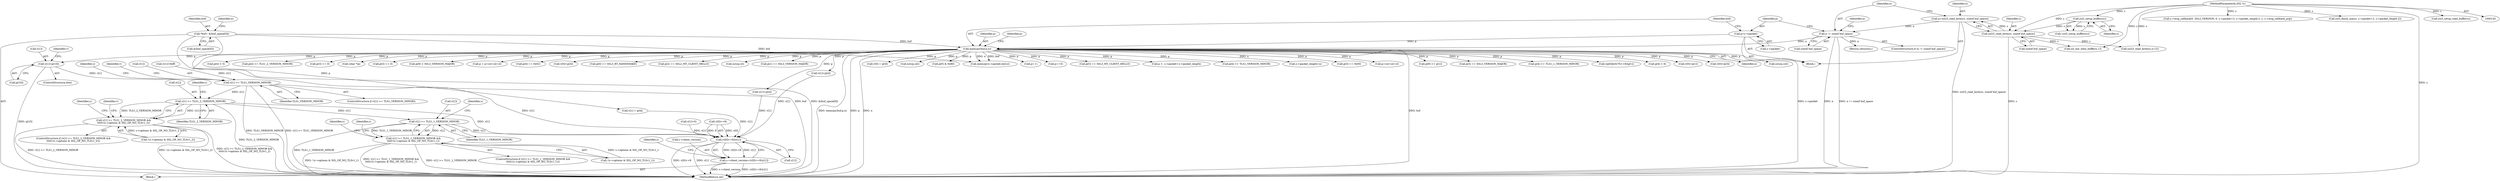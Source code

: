 digraph "0_openssl_26a59d9b46574e457870197dffa802871b4c8fc7_0@pointer" {
"1000501" [label="(Call,v[1]=p[10])"];
"1000213" [label="(Call,memcpy(buf,p,n))"];
"1000150" [label="(Call,*buf= &(buf_space[0]))"];
"1000208" [label="(Call,p=s->packet)"];
"1000202" [label="(Call,n != sizeof buf_space)"];
"1000195" [label="(Call,n=ssl23_read_bytes(s, sizeof buf_space))"];
"1000197" [label="(Call,ssl23_read_bytes(s, sizeof buf_space))"];
"1000192" [label="(Call,ssl3_setup_buffers(s))"];
"1000146" [label="(MethodParameterIn,SSL *s)"];
"1000509" [label="(Call,v[1] >= TLS1_VERSION_MINOR)"];
"1000517" [label="(Call,v[1] >= TLS1_2_VERSION_MINOR)"];
"1000516" [label="(Call,v[1] >= TLS1_2_VERSION_MINOR &&\n\t\t\t\t\t!(s->options & SSL_OP_NO_TLSv1_2))"];
"1000540" [label="(Call,v[1] >= TLS1_1_VERSION_MINOR)"];
"1000539" [label="(Call,v[1] >= TLS1_1_VERSION_MINOR &&\n\t\t\t\t\t!(s->options & SSL_OP_NO_TLSv1_1))"];
"1001256" [label="(Call,(v[0]<<8)|v[1])"];
"1001252" [label="(Call,s->client_version=(v[0]<<8)|v[1])"];
"1000538" [label="(ControlStructure,if (v[1] >= TLS1_1_VERSION_MINOR &&\n\t\t\t\t\t!(s->options & SSL_OP_NO_TLSv1_1)))"];
"1000192" [label="(Call,ssl3_setup_buffers(s))"];
"1000720" [label="(Call,v[0] = p[3])"];
"1000796" [label="(Call,s->msg_callback(0, SSL2_VERSION, 0, s->packet+2, s->packet_length-2, s, s->msg_callback_arg))"];
"1000544" [label="(Identifier,TLS1_1_VERSION_MINOR)"];
"1000825" [label="(Call,n2s(p,sil))"];
"1000219" [label="(Call,p[0] & 0x80)"];
"1001114" [label="(Call,memcpy(s->packet,buf,n))"];
"1000199" [label="(Call,sizeof buf_space)"];
"1000519" [label="(Identifier,v)"];
"1001000" [label="(Call,p++)"];
"1000208" [label="(Call,p=s->packet)"];
"1000819" [label="(Call,p+=5)"];
"1000542" [label="(Identifier,v)"];
"1000202" [label="(Call,n != sizeof buf_space)"];
"1000440" [label="(Call,p[5] == SSL3_MT_CLIENT_HELLO)"];
"1000166" [label="(Identifier,n)"];
"1000985" [label="(Call,p <  s->packet+s->packet_length)"];
"1000513" [label="(Identifier,TLS1_VERSION_MINOR)"];
"1000539" [label="(Call,v[1] >= TLS1_1_VERSION_MINOR &&\n\t\t\t\t\t!(s->options & SSL_OP_NO_TLSv1_1))"];
"1000290" [label="(Call,p[4] >= TLS1_VERSION_MINOR)"];
"1000516" [label="(Call,v[1] >= TLS1_2_VERSION_MINOR &&\n\t\t\t\t\t!(s->options & SSL_OP_NO_TLSv1_2))"];
"1001256" [label="(Call,(v[0]<<8)|v[1])"];
"1000250" [label="(Call,v[1]=p[4])"];
"1001080" [label="(Call,s->packet_length=n)"];
"1000232" [label="(Call,p[3] == 0x00)"];
"1000565" [label="(Identifier,s)"];
"1000521" [label="(Identifier,TLS1_2_VERSION_MINOR)"];
"1000977" [label="(Call,p+csl+sil+cl)"];
"1000500" [label="(ControlStructure,else)"];
"1000180" [label="(Block,)"];
"1000282" [label="(Call,v[1]=p[4])"];
"1000457" [label="(Call,p[9] >= p[1])"];
"1000269" [label="(Call,p[3] == SSL3_VERSION_MAJOR)"];
"1000323" [label="(Call,p[4] >= TLS1_1_VERSION_MINOR)"];
"1000736" [label="(Call,((p[0]&0x7f)<<8)|p[1])"];
"1000151" [label="(Identifier,buf)"];
"1000479" [label="(Call,p[4] < 6)"];
"1000508" [label="(ControlStructure,if (v[1] >= TLS1_VERSION_MINOR))"];
"1000185" [label="(Call,v[1]=0)"];
"1000465" [label="(Call,v[0]=p[1])"];
"1000204" [label="(Call,sizeof buf_space)"];
"1000215" [label="(Identifier,p)"];
"1000545" [label="(Call,!(s->options & SSL_OP_NO_TLSv1_1))"];
"1000554" [label="(Identifier,s)"];
"1001257" [label="(Call,v[0]<<8)"];
"1001262" [label="(Call,v[1])"];
"1000243" [label="(Call,v[0]=p[3])"];
"1000147" [label="(Block,)"];
"1000548" [label="(Identifier,s)"];
"1000216" [label="(Identifier,n)"];
"1000515" [label="(ControlStructure,if (v[1] >= TLS1_2_VERSION_MINOR &&\n\t\t\t\t\t!(s->options & SSL_OP_NO_TLSv1_2)))"];
"1000822" [label="(Call,n2s(p,csl))"];
"1000452" [label="(Call,p[4] < 5)"];
"1000510" [label="(Call,v[1])"];
"1001076" [label="(Call,ssl_init_wbio_buffer(s,1))"];
"1000495" [label="(Call,v[1]=0xff)"];
"1000540" [label="(Call,v[1] >= TLS1_1_VERSION_MINOR)"];
"1000193" [label="(Identifier,s)"];
"1000780" [label="(Call,ssl3_finish_mac(s, s->packet+2, s->packet_length-2))"];
"1000727" [label="(Call,v[1] = p[4])"];
"1000298" [label="(Call,p[4] >= TLS1_2_VERSION_MINOR)"];
"1000206" [label="(Return,return(n);)"];
"1000447" [label="(Call,p[3] == 0)"];
"1000522" [label="(Call,!(s->options & SSL_OP_NO_TLSv1_2))"];
"1000635" [label="(Call,(char *)p)"];
"1000511" [label="(Identifier,v)"];
"1000210" [label="(Call,s->packet)"];
"1000203" [label="(Identifier,n)"];
"1001252" [label="(Call,s->client_version=(v[0]<<8)|v[1])"];
"1001097" [label="(Call,ssl3_setup_read_buffer(s))"];
"1000150" [label="(Call,*buf= &(buf_space[0]))"];
"1000541" [label="(Call,v[1])"];
"1000525" [label="(Identifier,s)"];
"1000201" [label="(ControlStructure,if (n != sizeof buf_space))"];
"1000474" [label="(Call,p[3] == 0)"];
"1000509" [label="(Call,v[1] >= TLS1_VERSION_MINOR)"];
"1000518" [label="(Call,v[1])"];
"1000197" [label="(Call,ssl23_read_bytes(s, sizeof buf_space))"];
"1000209" [label="(Identifier,p)"];
"1000505" [label="(Call,p[10])"];
"1000531" [label="(Identifier,s)"];
"1001267" [label="(Identifier,s)"];
"1000501" [label="(Call,v[1]=p[10])"];
"1000490" [label="(Call,p[9] > SSL3_VERSION_MAJOR)"];
"1000975" [label="(Call,p = p+csl+sil+cl)"];
"1000207" [label="(Identifier,n)"];
"1000214" [label="(Identifier,buf)"];
"1000221" [label="(Identifier,p)"];
"1000237" [label="(Call,p[4] == 0x02)"];
"1000152" [label="(Call,&(buf_space[0]))"];
"1000196" [label="(Identifier,n)"];
"1000600" [label="(Identifier,s)"];
"1000502" [label="(Call,v[1])"];
"1000517" [label="(Call,v[1] >= TLS1_2_VERSION_MINOR)"];
"1000195" [label="(Call,n=ssl23_read_bytes(s, sizeof buf_space))"];
"1000275" [label="(Call,v[0]=p[3])"];
"1001274" [label="(MethodReturn,int)"];
"1001253" [label="(Call,s->client_version)"];
"1000428" [label="(Call,p[0] == SSL3_RT_HANDSHAKE)"];
"1000769" [label="(Call,ssl23_read_bytes(s,n+2))"];
"1000224" [label="(Call,p[2] == SSL2_MT_CLIENT_HELLO)"];
"1000198" [label="(Identifier,s)"];
"1000191" [label="(Call,!ssl3_setup_buffers(s))"];
"1000828" [label="(Call,n2s(p,cl))"];
"1000146" [label="(MethodParameterIn,SSL *s)"];
"1000434" [label="(Call,p[1] == SSL3_VERSION_MAJOR)"];
"1000213" [label="(Call,memcpy(buf,p,n))"];
"1000501" -> "1000500"  [label="AST: "];
"1000501" -> "1000505"  [label="CFG: "];
"1000502" -> "1000501"  [label="AST: "];
"1000505" -> "1000501"  [label="AST: "];
"1000511" -> "1000501"  [label="CFG: "];
"1000501" -> "1001274"  [label="DDG: p[10]"];
"1000213" -> "1000501"  [label="DDG: p"];
"1000501" -> "1000509"  [label="DDG: v[1]"];
"1000213" -> "1000180"  [label="AST: "];
"1000213" -> "1000216"  [label="CFG: "];
"1000214" -> "1000213"  [label="AST: "];
"1000215" -> "1000213"  [label="AST: "];
"1000216" -> "1000213"  [label="AST: "];
"1000221" -> "1000213"  [label="CFG: "];
"1000213" -> "1001274"  [label="DDG: n"];
"1000213" -> "1001274"  [label="DDG: buf"];
"1000213" -> "1001274"  [label="DDG: memcpy(buf,p,n)"];
"1000213" -> "1001274"  [label="DDG: p"];
"1000150" -> "1000213"  [label="DDG: buf"];
"1000208" -> "1000213"  [label="DDG: p"];
"1000202" -> "1000213"  [label="DDG: n"];
"1000213" -> "1000219"  [label="DDG: p"];
"1000213" -> "1000224"  [label="DDG: p"];
"1000213" -> "1000232"  [label="DDG: p"];
"1000213" -> "1000237"  [label="DDG: p"];
"1000213" -> "1000243"  [label="DDG: p"];
"1000213" -> "1000250"  [label="DDG: p"];
"1000213" -> "1000269"  [label="DDG: p"];
"1000213" -> "1000275"  [label="DDG: p"];
"1000213" -> "1000282"  [label="DDG: p"];
"1000213" -> "1000290"  [label="DDG: p"];
"1000213" -> "1000298"  [label="DDG: p"];
"1000213" -> "1000323"  [label="DDG: p"];
"1000213" -> "1000428"  [label="DDG: p"];
"1000213" -> "1000434"  [label="DDG: p"];
"1000213" -> "1000440"  [label="DDG: p"];
"1000213" -> "1000447"  [label="DDG: p"];
"1000213" -> "1000452"  [label="DDG: p"];
"1000213" -> "1000457"  [label="DDG: p"];
"1000213" -> "1000465"  [label="DDG: p"];
"1000213" -> "1000474"  [label="DDG: p"];
"1000213" -> "1000479"  [label="DDG: p"];
"1000213" -> "1000490"  [label="DDG: p"];
"1000213" -> "1000635"  [label="DDG: p"];
"1000213" -> "1000720"  [label="DDG: p"];
"1000213" -> "1000727"  [label="DDG: p"];
"1000213" -> "1000736"  [label="DDG: p"];
"1000213" -> "1000819"  [label="DDG: p"];
"1000213" -> "1000822"  [label="DDG: p"];
"1000213" -> "1000825"  [label="DDG: p"];
"1000213" -> "1000828"  [label="DDG: p"];
"1000213" -> "1000975"  [label="DDG: p"];
"1000213" -> "1000977"  [label="DDG: p"];
"1000213" -> "1000985"  [label="DDG: p"];
"1000213" -> "1001000"  [label="DDG: p"];
"1000213" -> "1001080"  [label="DDG: n"];
"1000213" -> "1001114"  [label="DDG: buf"];
"1000213" -> "1001114"  [label="DDG: n"];
"1000150" -> "1000147"  [label="AST: "];
"1000150" -> "1000152"  [label="CFG: "];
"1000151" -> "1000150"  [label="AST: "];
"1000152" -> "1000150"  [label="AST: "];
"1000166" -> "1000150"  [label="CFG: "];
"1000150" -> "1001274"  [label="DDG: buf"];
"1000150" -> "1001274"  [label="DDG: &(buf_space[0])"];
"1000150" -> "1001114"  [label="DDG: buf"];
"1000208" -> "1000180"  [label="AST: "];
"1000208" -> "1000210"  [label="CFG: "];
"1000209" -> "1000208"  [label="AST: "];
"1000210" -> "1000208"  [label="AST: "];
"1000214" -> "1000208"  [label="CFG: "];
"1000208" -> "1001274"  [label="DDG: s->packet"];
"1000202" -> "1000201"  [label="AST: "];
"1000202" -> "1000204"  [label="CFG: "];
"1000203" -> "1000202"  [label="AST: "];
"1000204" -> "1000202"  [label="AST: "];
"1000207" -> "1000202"  [label="CFG: "];
"1000209" -> "1000202"  [label="CFG: "];
"1000202" -> "1001274"  [label="DDG: n"];
"1000202" -> "1001274"  [label="DDG: n != sizeof buf_space"];
"1000195" -> "1000202"  [label="DDG: n"];
"1000202" -> "1000206"  [label="DDG: n"];
"1000195" -> "1000180"  [label="AST: "];
"1000195" -> "1000197"  [label="CFG: "];
"1000196" -> "1000195"  [label="AST: "];
"1000197" -> "1000195"  [label="AST: "];
"1000203" -> "1000195"  [label="CFG: "];
"1000195" -> "1001274"  [label="DDG: ssl23_read_bytes(s, sizeof buf_space)"];
"1000197" -> "1000195"  [label="DDG: s"];
"1000197" -> "1000199"  [label="CFG: "];
"1000198" -> "1000197"  [label="AST: "];
"1000199" -> "1000197"  [label="AST: "];
"1000197" -> "1001274"  [label="DDG: s"];
"1000192" -> "1000197"  [label="DDG: s"];
"1000146" -> "1000197"  [label="DDG: s"];
"1000197" -> "1000769"  [label="DDG: s"];
"1000197" -> "1001076"  [label="DDG: s"];
"1000192" -> "1000191"  [label="AST: "];
"1000192" -> "1000193"  [label="CFG: "];
"1000193" -> "1000192"  [label="AST: "];
"1000191" -> "1000192"  [label="CFG: "];
"1000192" -> "1000191"  [label="DDG: s"];
"1000146" -> "1000192"  [label="DDG: s"];
"1000146" -> "1000145"  [label="AST: "];
"1000146" -> "1001274"  [label="DDG: s"];
"1000146" -> "1000769"  [label="DDG: s"];
"1000146" -> "1000780"  [label="DDG: s"];
"1000146" -> "1000796"  [label="DDG: s"];
"1000146" -> "1001076"  [label="DDG: s"];
"1000146" -> "1001097"  [label="DDG: s"];
"1000509" -> "1000508"  [label="AST: "];
"1000509" -> "1000513"  [label="CFG: "];
"1000510" -> "1000509"  [label="AST: "];
"1000513" -> "1000509"  [label="AST: "];
"1000519" -> "1000509"  [label="CFG: "];
"1000600" -> "1000509"  [label="CFG: "];
"1000509" -> "1001274"  [label="DDG: v[1] >= TLS1_VERSION_MINOR"];
"1000509" -> "1001274"  [label="DDG: TLS1_VERSION_MINOR"];
"1000495" -> "1000509"  [label="DDG: v[1]"];
"1000509" -> "1000517"  [label="DDG: v[1]"];
"1000509" -> "1001256"  [label="DDG: v[1]"];
"1000517" -> "1000516"  [label="AST: "];
"1000517" -> "1000521"  [label="CFG: "];
"1000518" -> "1000517"  [label="AST: "];
"1000521" -> "1000517"  [label="AST: "];
"1000525" -> "1000517"  [label="CFG: "];
"1000516" -> "1000517"  [label="CFG: "];
"1000517" -> "1001274"  [label="DDG: TLS1_2_VERSION_MINOR"];
"1000517" -> "1000516"  [label="DDG: v[1]"];
"1000517" -> "1000516"  [label="DDG: TLS1_2_VERSION_MINOR"];
"1000517" -> "1000540"  [label="DDG: v[1]"];
"1000517" -> "1001256"  [label="DDG: v[1]"];
"1000516" -> "1000515"  [label="AST: "];
"1000516" -> "1000522"  [label="CFG: "];
"1000522" -> "1000516"  [label="AST: "];
"1000531" -> "1000516"  [label="CFG: "];
"1000542" -> "1000516"  [label="CFG: "];
"1000516" -> "1001274"  [label="DDG: !(s->options & SSL_OP_NO_TLSv1_2)"];
"1000516" -> "1001274"  [label="DDG: v[1] >= TLS1_2_VERSION_MINOR &&\n\t\t\t\t\t!(s->options & SSL_OP_NO_TLSv1_2)"];
"1000516" -> "1001274"  [label="DDG: v[1] >= TLS1_2_VERSION_MINOR"];
"1000522" -> "1000516"  [label="DDG: s->options & SSL_OP_NO_TLSv1_2"];
"1000540" -> "1000539"  [label="AST: "];
"1000540" -> "1000544"  [label="CFG: "];
"1000541" -> "1000540"  [label="AST: "];
"1000544" -> "1000540"  [label="AST: "];
"1000548" -> "1000540"  [label="CFG: "];
"1000539" -> "1000540"  [label="CFG: "];
"1000540" -> "1001274"  [label="DDG: TLS1_1_VERSION_MINOR"];
"1000540" -> "1000539"  [label="DDG: v[1]"];
"1000540" -> "1000539"  [label="DDG: TLS1_1_VERSION_MINOR"];
"1000540" -> "1001256"  [label="DDG: v[1]"];
"1000539" -> "1000538"  [label="AST: "];
"1000539" -> "1000545"  [label="CFG: "];
"1000545" -> "1000539"  [label="AST: "];
"1000554" -> "1000539"  [label="CFG: "];
"1000565" -> "1000539"  [label="CFG: "];
"1000539" -> "1001274"  [label="DDG: v[1] >= TLS1_1_VERSION_MINOR"];
"1000539" -> "1001274"  [label="DDG: !(s->options & SSL_OP_NO_TLSv1_1)"];
"1000539" -> "1001274"  [label="DDG: v[1] >= TLS1_1_VERSION_MINOR &&\n\t\t\t\t\t!(s->options & SSL_OP_NO_TLSv1_1)"];
"1000545" -> "1000539"  [label="DDG: s->options & SSL_OP_NO_TLSv1_1"];
"1001256" -> "1001252"  [label="AST: "];
"1001256" -> "1001262"  [label="CFG: "];
"1001257" -> "1001256"  [label="AST: "];
"1001262" -> "1001256"  [label="AST: "];
"1001252" -> "1001256"  [label="CFG: "];
"1001256" -> "1001274"  [label="DDG: v[0]<<8"];
"1001256" -> "1001274"  [label="DDG: v[1]"];
"1001256" -> "1001252"  [label="DDG: v[0]<<8"];
"1001256" -> "1001252"  [label="DDG: v[1]"];
"1001257" -> "1001256"  [label="DDG: v[0]"];
"1001257" -> "1001256"  [label="DDG: 8"];
"1000185" -> "1001256"  [label="DDG: v[1]"];
"1000250" -> "1001256"  [label="DDG: v[1]"];
"1000282" -> "1001256"  [label="DDG: v[1]"];
"1000727" -> "1001256"  [label="DDG: v[1]"];
"1001252" -> "1000147"  [label="AST: "];
"1001253" -> "1001252"  [label="AST: "];
"1001267" -> "1001252"  [label="CFG: "];
"1001252" -> "1001274"  [label="DDG: s->client_version"];
"1001252" -> "1001274"  [label="DDG: (v[0]<<8)|v[1]"];
}
